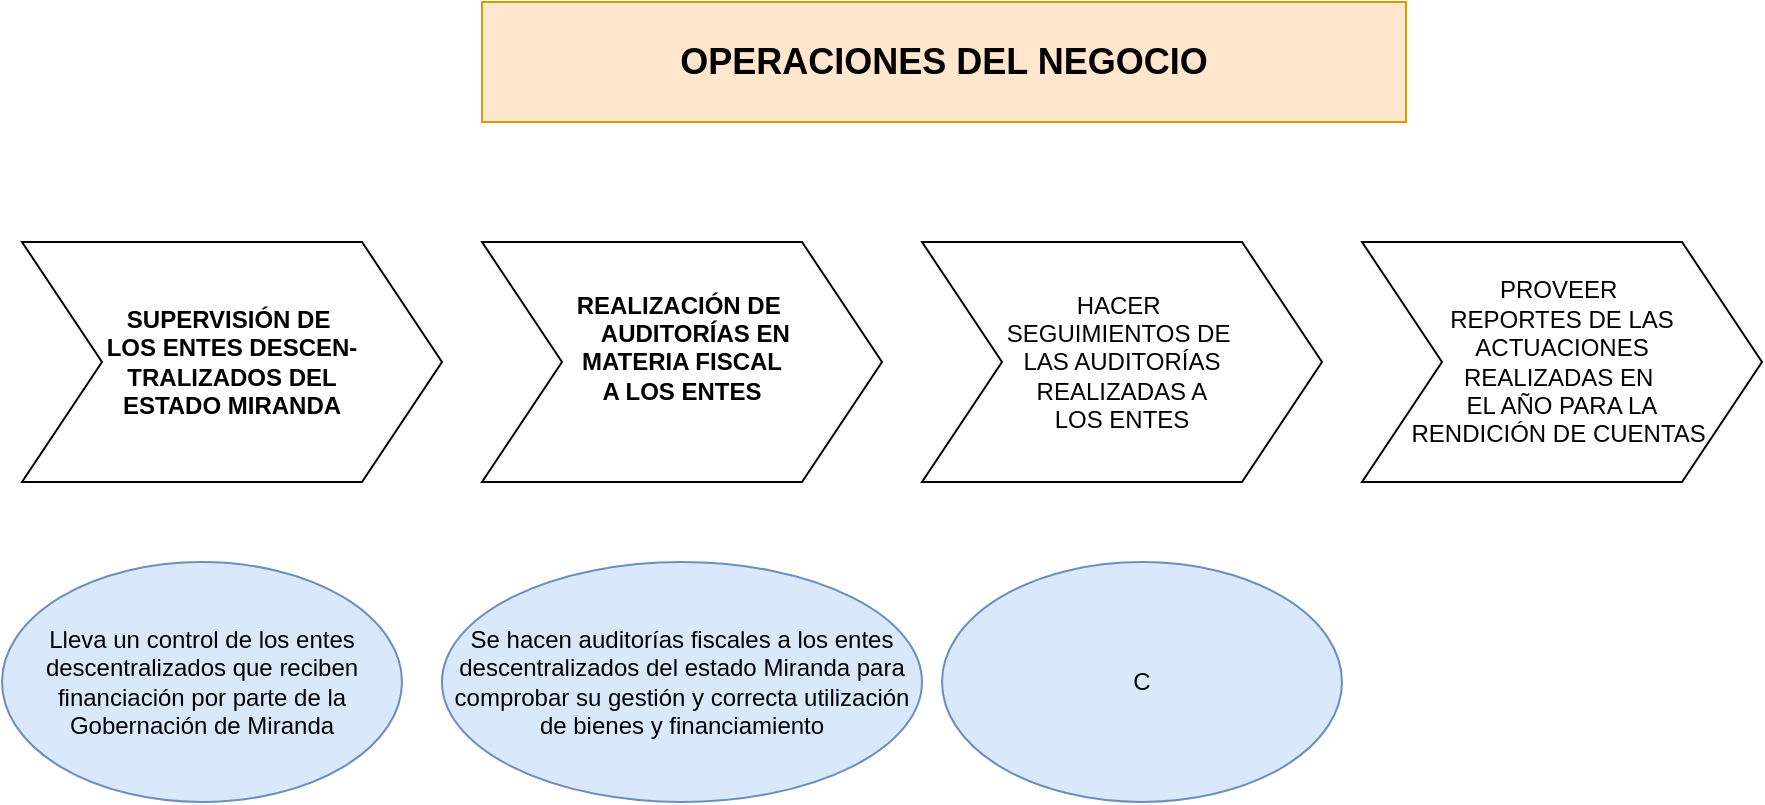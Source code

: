 <mxfile version="24.8.2">
  <diagram name="Página-1" id="9VMDC22Fl4CS0DDhaSl-">
    <mxGraphModel dx="786" dy="511" grid="1" gridSize="10" guides="1" tooltips="1" connect="1" arrows="1" fold="1" page="1" pageScale="1" pageWidth="827" pageHeight="1169" math="0" shadow="0">
      <root>
        <mxCell id="0" />
        <mxCell id="1" parent="0" />
        <mxCell id="76cBSY4xD8Pk0UBM5iLu-1" value="&lt;font size=&quot;1&quot;&gt;&lt;b style=&quot;font-size: 18px;&quot;&gt;OPERACIONES DEL NEGOCIO&lt;/b&gt;&lt;/font&gt;" style="rounded=0;whiteSpace=wrap;html=1;fillColor=#ffe6cc;strokeColor=#d79b00;" vertex="1" parent="1">
          <mxGeometry x="240" y="80" width="462" height="60" as="geometry" />
        </mxCell>
        <mxCell id="76cBSY4xD8Pk0UBM5iLu-2" value="SUPERVISIÓN DE&amp;nbsp;&lt;div&gt;LOS ENTES DESCEN-&lt;/div&gt;&lt;div&gt;TRALIZADOS DEL&lt;/div&gt;&lt;div&gt;ESTADO MIRANDA&lt;/div&gt;" style="shape=step;perimeter=stepPerimeter;whiteSpace=wrap;html=1;fixedSize=1;size=40;fontStyle=1" vertex="1" parent="1">
          <mxGeometry x="10" y="200" width="210" height="120" as="geometry" />
        </mxCell>
        <mxCell id="76cBSY4xD8Pk0UBM5iLu-4" value="REALIZACIÓN DE&amp;nbsp;&lt;div&gt;&amp;nbsp; &amp;nbsp; &amp;nbsp;AUDITORÍAS EN&amp;nbsp;&lt;/div&gt;&lt;div&gt;MATERIA FISCAL&lt;/div&gt;&lt;div&gt;A LOS ENTES&lt;/div&gt;&lt;div&gt;&lt;br&gt;&lt;/div&gt;" style="shape=step;perimeter=stepPerimeter;whiteSpace=wrap;html=1;fixedSize=1;size=40;fontStyle=1" vertex="1" parent="1">
          <mxGeometry x="240" y="200" width="200" height="120" as="geometry" />
        </mxCell>
        <mxCell id="76cBSY4xD8Pk0UBM5iLu-5" value="HACER&amp;nbsp;&lt;div&gt;SEGUIMIENTOS DE&amp;nbsp;&lt;/div&gt;&lt;div&gt;LAS AUDITORÍAS&lt;/div&gt;&lt;div&gt;REALIZADAS A&lt;/div&gt;&lt;div&gt;LOS ENTES&lt;/div&gt;" style="shape=step;perimeter=stepPerimeter;whiteSpace=wrap;html=1;fixedSize=1;size=40;" vertex="1" parent="1">
          <mxGeometry x="460" y="200" width="200" height="120" as="geometry" />
        </mxCell>
        <mxCell id="76cBSY4xD8Pk0UBM5iLu-6" value="PROVEER&amp;nbsp;&lt;div&gt;REPORTES DE LAS&lt;/div&gt;&lt;div&gt;ACTUACIONES&lt;/div&gt;&lt;div&gt;REALIZADAS EN&amp;nbsp;&lt;/div&gt;&lt;div&gt;EL AÑO&amp;nbsp;&lt;span style=&quot;background-color: initial;&quot;&gt;PARA LA&lt;/span&gt;&lt;/div&gt;&lt;div&gt;&lt;span style=&quot;background-color: initial;&quot;&gt;RENDICIÓN DE CUENTAS&amp;nbsp;&lt;/span&gt;&lt;/div&gt;" style="shape=step;perimeter=stepPerimeter;whiteSpace=wrap;html=1;fixedSize=1;size=40;" vertex="1" parent="1">
          <mxGeometry x="680" y="200" width="200" height="120" as="geometry" />
        </mxCell>
        <mxCell id="76cBSY4xD8Pk0UBM5iLu-7" value="Lleva un control de los entes descen&lt;span style=&quot;background-color: initial;&quot;&gt;tralizados que reciben&lt;/span&gt;&lt;div&gt;financiación por parte de la Gobernación de Miranda&lt;/div&gt;" style="ellipse;whiteSpace=wrap;html=1;fillColor=#dae8fc;strokeColor=#6c8ebf;" vertex="1" parent="1">
          <mxGeometry y="360" width="200" height="120" as="geometry" />
        </mxCell>
        <mxCell id="76cBSY4xD8Pk0UBM5iLu-8" value="Se hacen auditorías fiscales a los entes descentralizados del estado Miranda para comprobar su gestión y correcta utilización de bienes y financiamiento" style="ellipse;whiteSpace=wrap;html=1;fillColor=#dae8fc;strokeColor=#6c8ebf;" vertex="1" parent="1">
          <mxGeometry x="220" y="360" width="240" height="120" as="geometry" />
        </mxCell>
        <mxCell id="76cBSY4xD8Pk0UBM5iLu-9" value="C" style="ellipse;whiteSpace=wrap;html=1;fillColor=#dae8fc;strokeColor=#6c8ebf;" vertex="1" parent="1">
          <mxGeometry x="470" y="360" width="200" height="120" as="geometry" />
        </mxCell>
      </root>
    </mxGraphModel>
  </diagram>
</mxfile>
